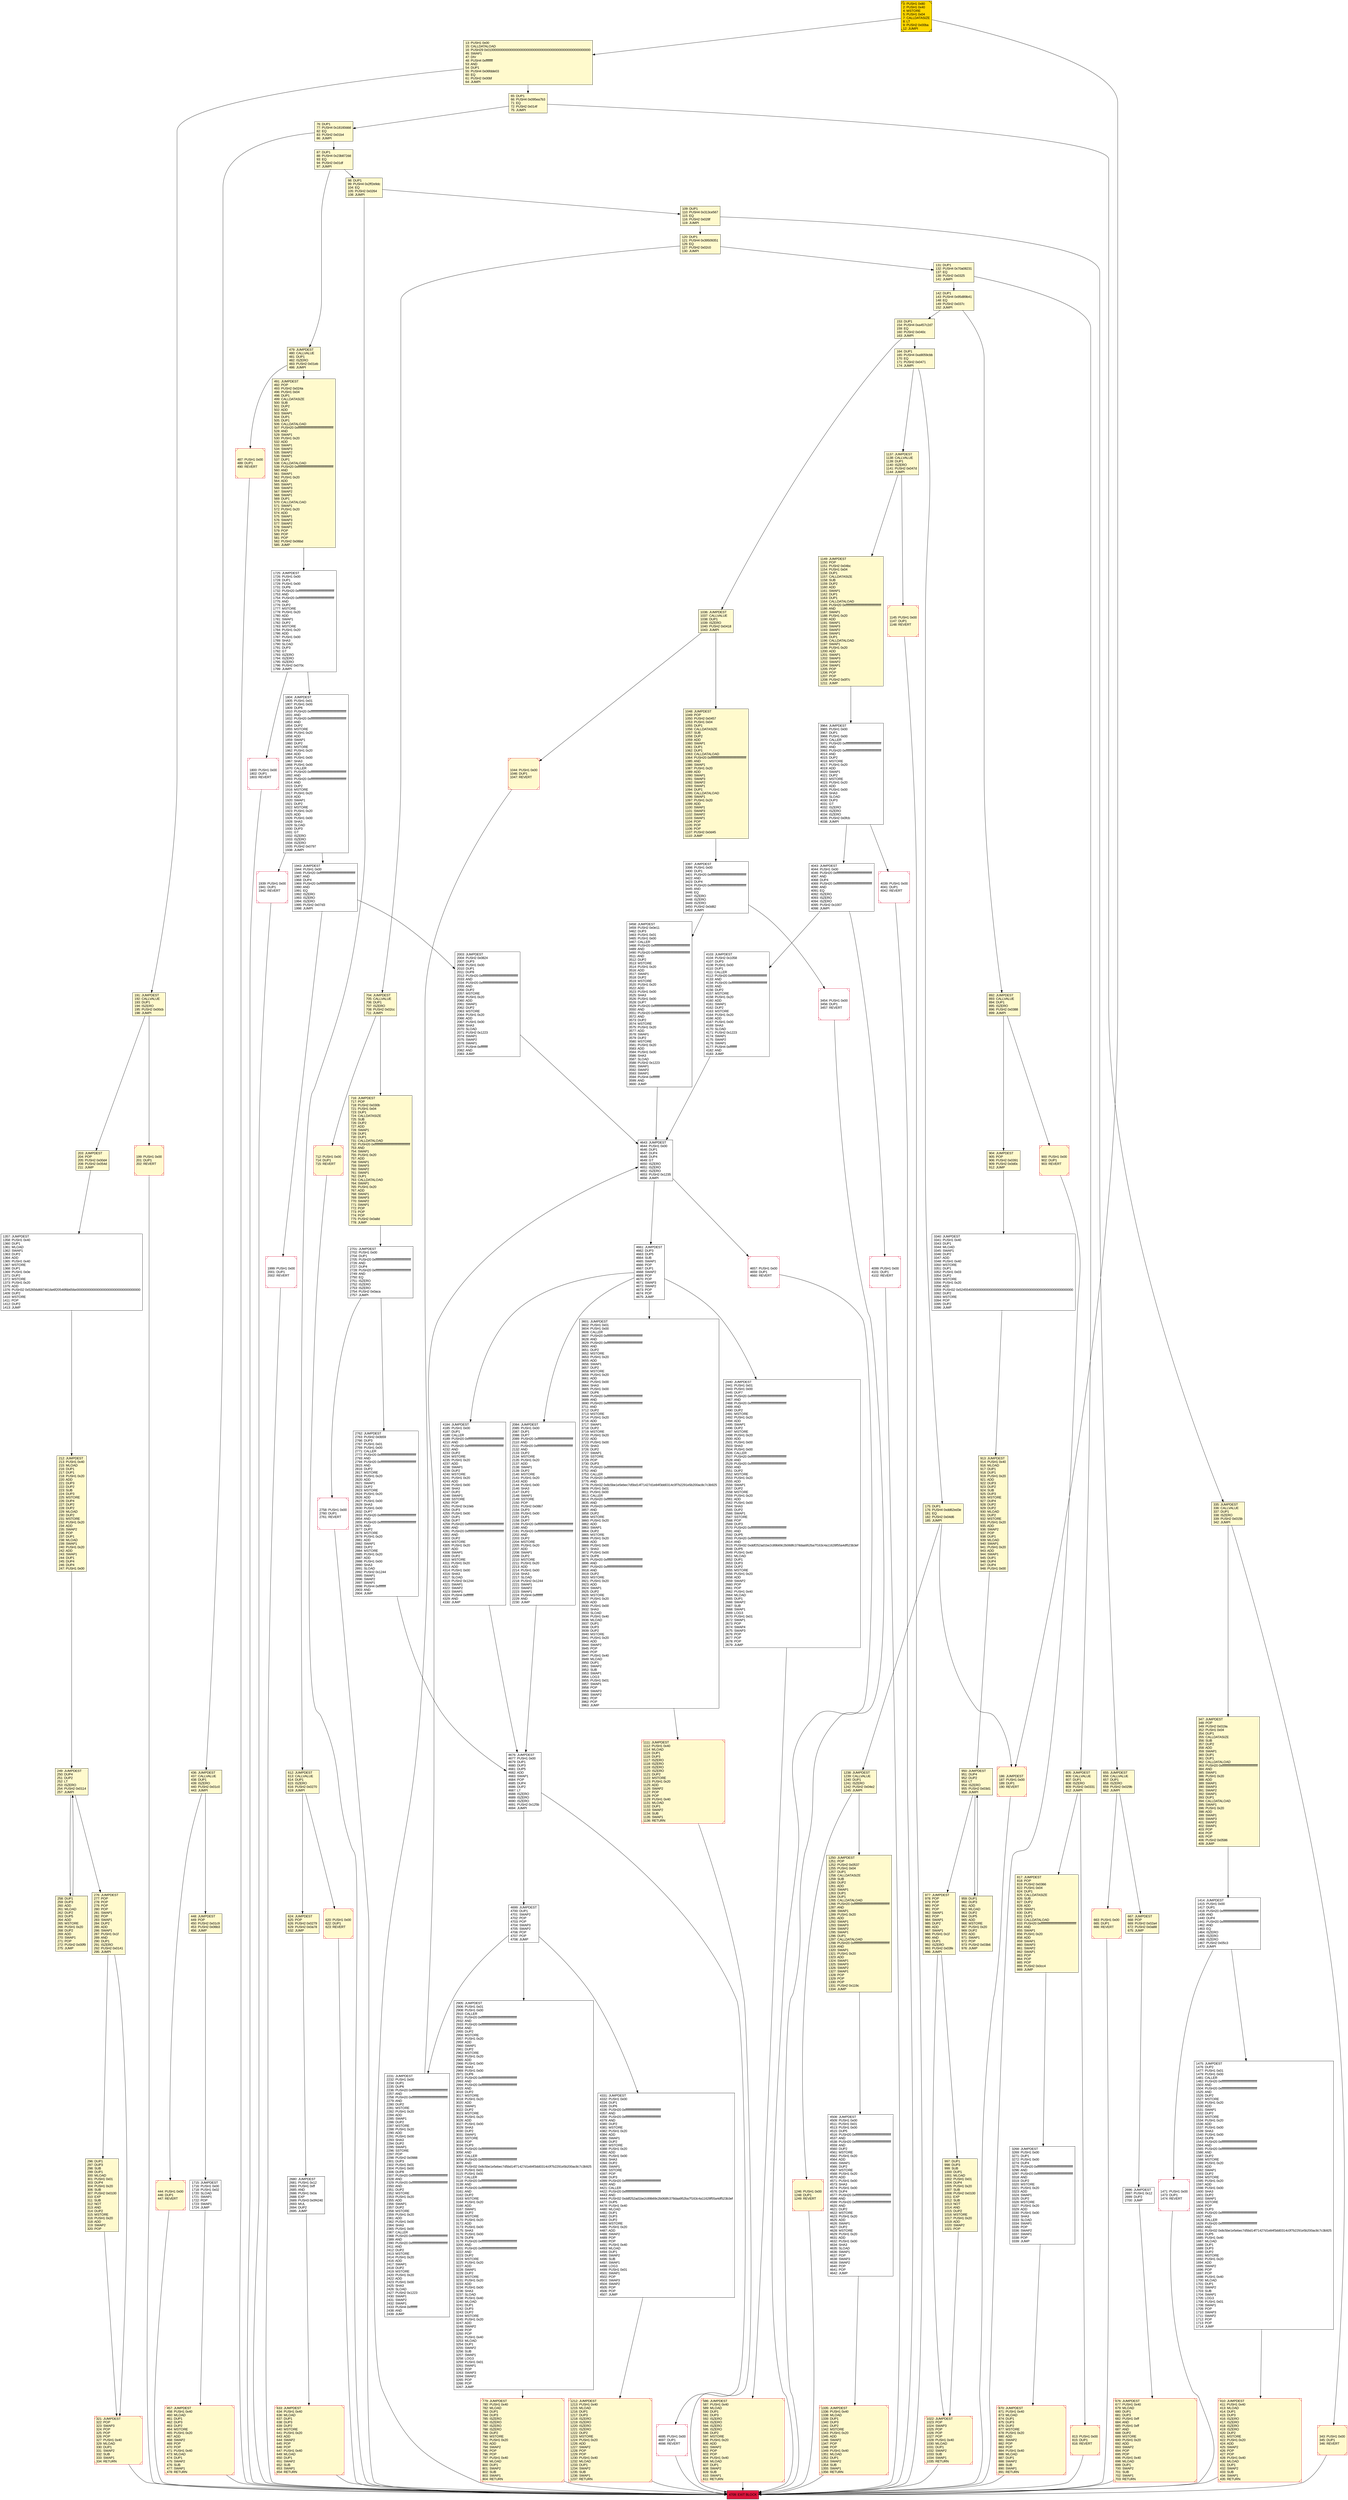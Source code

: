 digraph G {
bgcolor=transparent rankdir=UD;
node [shape=box style=filled color=black fillcolor=white fontname=arial fontcolor=black];
2696 [label="2696: JUMPDEST\l2697: PUSH1 0x12\l2699: DUP2\l2700: JUMP\l" ];
258 [label="258: DUP1\l259: DUP3\l260: ADD\l261: MLOAD\l262: DUP2\l263: DUP5\l264: ADD\l265: MSTORE\l266: PUSH1 0x20\l268: DUP2\l269: ADD\l270: SWAP1\l271: POP\l272: PUSH2 0x00f9\l275: JUMP\l" fillcolor=lemonchiffon ];
676 [label="676: JUMPDEST\l677: PUSH1 0x40\l679: MLOAD\l680: DUP1\l681: DUP3\l682: PUSH1 0xff\l684: AND\l685: PUSH1 0xff\l687: AND\l688: DUP2\l689: MSTORE\l690: PUSH1 0x20\l692: ADD\l693: SWAP2\l694: POP\l695: POP\l696: PUSH1 0x40\l698: MLOAD\l699: DUP1\l700: SWAP2\l701: SUB\l702: SWAP1\l703: RETURN\l" fillcolor=lemonchiffon shape=Msquare color=crimson ];
624 [label="624: JUMPDEST\l625: POP\l626: PUSH2 0x0279\l629: PUSH2 0x0a78\l632: JUMP\l" fillcolor=lemonchiffon ];
704 [label="704: JUMPDEST\l705: CALLVALUE\l706: DUP1\l707: ISZERO\l708: PUSH2 0x02cc\l711: JUMPI\l" fillcolor=lemonchiffon ];
959 [label="959: DUP1\l960: DUP3\l961: ADD\l962: MLOAD\l963: DUP2\l964: DUP5\l965: ADD\l966: MSTORE\l967: PUSH1 0x20\l969: DUP2\l970: ADD\l971: SWAP1\l972: POP\l973: PUSH2 0x03b6\l976: JUMP\l" fillcolor=lemonchiffon ];
977 [label="977: JUMPDEST\l978: POP\l979: POP\l980: POP\l981: POP\l982: SWAP1\l983: POP\l984: SWAP1\l985: DUP2\l986: ADD\l987: SWAP1\l988: PUSH1 0x1f\l990: AND\l991: DUP1\l992: ISZERO\l993: PUSH2 0x03fe\l996: JUMPI\l" fillcolor=lemonchiffon ];
4508 [label="4508: JUMPDEST\l4509: PUSH1 0x00\l4511: PUSH1 0x01\l4513: PUSH1 0x00\l4515: DUP5\l4516: PUSH20 0xffffffffffffffffffffffffffffffffffffffff\l4537: AND\l4538: PUSH20 0xffffffffffffffffffffffffffffffffffffffff\l4559: AND\l4560: DUP2\l4561: MSTORE\l4562: PUSH1 0x20\l4564: ADD\l4565: SWAP1\l4566: DUP2\l4567: MSTORE\l4568: PUSH1 0x20\l4570: ADD\l4571: PUSH1 0x00\l4573: SHA3\l4574: PUSH1 0x00\l4576: DUP4\l4577: PUSH20 0xffffffffffffffffffffffffffffffffffffffff\l4598: AND\l4599: PUSH20 0xffffffffffffffffffffffffffffffffffffffff\l4620: AND\l4621: DUP2\l4622: MSTORE\l4623: PUSH1 0x20\l4625: ADD\l4626: SWAP1\l4627: DUP2\l4628: MSTORE\l4629: PUSH1 0x20\l4631: ADD\l4632: PUSH1 0x00\l4634: SHA3\l4635: SLOAD\l4636: SWAP1\l4637: POP\l4638: SWAP3\l4639: SWAP2\l4640: POP\l4641: POP\l4642: JUMP\l" ];
444 [label="444: PUSH1 0x00\l446: DUP1\l447: REVERT\l" fillcolor=lemonchiffon shape=Msquare color=crimson ];
1471 [label="1471: PUSH1 0x00\l1473: DUP1\l1474: REVERT\l" shape=Msquare color=crimson ];
913 [label="913: JUMPDEST\l914: PUSH1 0x40\l916: MLOAD\l917: DUP1\l918: DUP1\l919: PUSH1 0x20\l921: ADD\l922: DUP3\l923: DUP2\l924: SUB\l925: DUP3\l926: MSTORE\l927: DUP4\l928: DUP2\l929: DUP2\l930: MLOAD\l931: DUP2\l932: MSTORE\l933: PUSH1 0x20\l935: ADD\l936: SWAP2\l937: POP\l938: DUP1\l939: MLOAD\l940: SWAP1\l941: PUSH1 0x20\l943: ADD\l944: SWAP1\l945: DUP1\l946: DUP4\l947: DUP4\l948: PUSH1 0x00\l" fillcolor=lemonchiffon ];
1943 [label="1943: JUMPDEST\l1944: PUSH1 0x00\l1946: PUSH20 0xffffffffffffffffffffffffffffffffffffffff\l1967: AND\l1968: DUP4\l1969: PUSH20 0xffffffffffffffffffffffffffffffffffffffff\l1990: AND\l1991: EQ\l1992: ISZERO\l1993: ISZERO\l1994: ISZERO\l1995: PUSH2 0x07d3\l1998: JUMPI\l" ];
296 [label="296: DUP1\l297: DUP3\l298: SUB\l299: DUP1\l300: MLOAD\l301: PUSH1 0x01\l303: DUP4\l304: PUSH1 0x20\l306: SUB\l307: PUSH2 0x0100\l310: EXP\l311: SUB\l312: NOT\l313: AND\l314: DUP2\l315: MSTORE\l316: PUSH1 0x20\l318: ADD\l319: SWAP2\l320: POP\l" fillcolor=lemonchiffon ];
900 [label="900: PUSH1 0x00\l902: DUP1\l903: REVERT\l" fillcolor=lemonchiffon shape=Msquare color=crimson ];
1048 [label="1048: JUMPDEST\l1049: POP\l1050: PUSH2 0x0457\l1053: PUSH1 0x04\l1055: DUP1\l1056: CALLDATASIZE\l1057: SUB\l1058: DUP2\l1059: ADD\l1060: SWAP1\l1061: DUP1\l1062: DUP1\l1063: CALLDATALOAD\l1064: PUSH20 0xffffffffffffffffffffffffffffffffffffffff\l1085: AND\l1086: SWAP1\l1087: PUSH1 0x20\l1089: ADD\l1090: SWAP1\l1091: SWAP3\l1092: SWAP2\l1093: SWAP1\l1094: DUP1\l1095: CALLDATALOAD\l1096: SWAP1\l1097: PUSH1 0x20\l1099: ADD\l1100: SWAP1\l1101: SWAP3\l1102: SWAP2\l1103: SWAP1\l1104: POP\l1105: POP\l1106: POP\l1107: PUSH2 0x0d45\l1110: JUMP\l" fillcolor=lemonchiffon ];
2440 [label="2440: JUMPDEST\l2441: PUSH1 0x01\l2443: PUSH1 0x00\l2445: DUP7\l2446: PUSH20 0xffffffffffffffffffffffffffffffffffffffff\l2467: AND\l2468: PUSH20 0xffffffffffffffffffffffffffffffffffffffff\l2489: AND\l2490: DUP2\l2491: MSTORE\l2492: PUSH1 0x20\l2494: ADD\l2495: SWAP1\l2496: DUP2\l2497: MSTORE\l2498: PUSH1 0x20\l2500: ADD\l2501: PUSH1 0x00\l2503: SHA3\l2504: PUSH1 0x00\l2506: CALLER\l2507: PUSH20 0xffffffffffffffffffffffffffffffffffffffff\l2528: AND\l2529: PUSH20 0xffffffffffffffffffffffffffffffffffffffff\l2550: AND\l2551: DUP2\l2552: MSTORE\l2553: PUSH1 0x20\l2555: ADD\l2556: SWAP1\l2557: DUP2\l2558: MSTORE\l2559: PUSH1 0x20\l2561: ADD\l2562: PUSH1 0x00\l2564: SHA3\l2565: DUP2\l2566: SWAP1\l2567: SSTORE\l2568: POP\l2569: DUP3\l2570: PUSH20 0xffffffffffffffffffffffffffffffffffffffff\l2591: AND\l2592: DUP5\l2593: PUSH20 0xffffffffffffffffffffffffffffffffffffffff\l2614: AND\l2615: PUSH32 0xddf252ad1be2c89b69c2b068fc378daa952ba7f163c4a11628f55a4df523b3ef\l2648: DUP5\l2649: PUSH1 0x40\l2651: MLOAD\l2652: DUP1\l2653: DUP3\l2654: DUP2\l2655: MSTORE\l2656: PUSH1 0x20\l2658: ADD\l2659: SWAP2\l2660: POP\l2661: POP\l2662: PUSH1 0x40\l2664: MLOAD\l2665: DUP1\l2666: SWAP2\l2667: SUB\l2668: SWAP1\l2669: LOG3\l2670: PUSH1 0x01\l2672: SWAP1\l2673: POP\l2674: SWAP4\l2675: SWAP3\l2676: POP\l2677: POP\l2678: POP\l2679: JUMP\l" ];
109 [label="109: DUP1\l110: PUSH4 0x313ce567\l115: EQ\l116: PUSH2 0x028f\l119: JUMPI\l" fillcolor=lemonchiffon ];
1939 [label="1939: PUSH1 0x00\l1941: DUP1\l1942: REVERT\l" shape=Msquare color=crimson ];
667 [label="667: JUMPDEST\l668: POP\l669: PUSH2 0x02a4\l672: PUSH2 0x0a88\l675: JUMP\l" fillcolor=lemonchiffon ];
4103 [label="4103: JUMPDEST\l4104: PUSH2 0x1058\l4107: DUP3\l4108: PUSH1 0x00\l4110: DUP1\l4111: CALLER\l4112: PUSH20 0xffffffffffffffffffffffffffffffffffffffff\l4133: AND\l4134: PUSH20 0xffffffffffffffffffffffffffffffffffffffff\l4155: AND\l4156: DUP2\l4157: MSTORE\l4158: PUSH1 0x20\l4160: ADD\l4161: SWAP1\l4162: DUP2\l4163: MSTORE\l4164: PUSH1 0x20\l4166: ADD\l4167: PUSH1 0x00\l4169: SHA3\l4170: SLOAD\l4171: PUSH2 0x1223\l4174: SWAP1\l4175: SWAP2\l4176: SWAP1\l4177: PUSH4 0xffffffff\l4182: AND\l4183: JUMP\l" ];
1414 [label="1414: JUMPDEST\l1415: PUSH1 0x00\l1417: DUP1\l1418: PUSH20 0xffffffffffffffffffffffffffffffffffffffff\l1439: AND\l1440: DUP4\l1441: PUSH20 0xffffffffffffffffffffffffffffffffffffffff\l1462: AND\l1463: EQ\l1464: ISZERO\l1465: ISZERO\l1466: ISZERO\l1467: PUSH2 0x05c3\l1470: JUMPI\l" ];
4331 [label="4331: JUMPDEST\l4332: PUSH1 0x00\l4334: DUP1\l4335: DUP6\l4336: PUSH20 0xffffffffffffffffffffffffffffffffffffffff\l4357: AND\l4358: PUSH20 0xffffffffffffffffffffffffffffffffffffffff\l4379: AND\l4380: DUP2\l4381: MSTORE\l4382: PUSH1 0x20\l4384: ADD\l4385: SWAP1\l4386: DUP2\l4387: MSTORE\l4388: PUSH1 0x20\l4390: ADD\l4391: PUSH1 0x00\l4393: SHA3\l4394: DUP2\l4395: SWAP1\l4396: SSTORE\l4397: POP\l4398: DUP3\l4399: PUSH20 0xffffffffffffffffffffffffffffffffffffffff\l4420: AND\l4421: CALLER\l4422: PUSH20 0xffffffffffffffffffffffffffffffffffffffff\l4443: AND\l4444: PUSH32 0xddf252ad1be2c89b69c2b068fc378daa952ba7f163c4a11628f55a4df523b3ef\l4477: DUP5\l4478: PUSH1 0x40\l4480: MLOAD\l4481: DUP1\l4482: DUP3\l4483: DUP2\l4484: MSTORE\l4485: PUSH1 0x20\l4487: ADD\l4488: SWAP2\l4489: POP\l4490: POP\l4491: PUSH1 0x40\l4493: MLOAD\l4494: DUP1\l4495: SWAP2\l4496: SUB\l4497: SWAP1\l4498: LOG3\l4499: PUSH1 0x01\l4501: SWAP1\l4502: POP\l4503: SWAP3\l4504: SWAP2\l4505: POP\l4506: POP\l4507: JUMP\l" ];
663 [label="663: PUSH1 0x00\l665: DUP1\l666: REVERT\l" fillcolor=lemonchiffon shape=Msquare color=crimson ];
4699 [label="4699: JUMPDEST\l4700: DUP1\l4701: SWAP2\l4702: POP\l4703: POP\l4704: SWAP3\l4705: SWAP2\l4706: POP\l4707: POP\l4708: JUMP\l" ];
779 [label="779: JUMPDEST\l780: PUSH1 0x40\l782: MLOAD\l783: DUP1\l784: DUP3\l785: ISZERO\l786: ISZERO\l787: ISZERO\l788: ISZERO\l789: DUP2\l790: MSTORE\l791: PUSH1 0x20\l793: ADD\l794: SWAP2\l795: POP\l796: POP\l797: PUSH1 0x40\l799: MLOAD\l800: DUP1\l801: SWAP2\l802: SUB\l803: SWAP1\l804: RETURN\l" fillcolor=lemonchiffon shape=Msquare color=crimson ];
191 [label="191: JUMPDEST\l192: CALLVALUE\l193: DUP1\l194: ISZERO\l195: PUSH2 0x00cb\l198: JUMPI\l" fillcolor=lemonchiffon ];
3458 [label="3458: JUMPDEST\l3459: PUSH2 0x0e11\l3462: DUP3\l3463: PUSH1 0x01\l3465: PUSH1 0x00\l3467: CALLER\l3468: PUSH20 0xffffffffffffffffffffffffffffffffffffffff\l3489: AND\l3490: PUSH20 0xffffffffffffffffffffffffffffffffffffffff\l3511: AND\l3512: DUP2\l3513: MSTORE\l3514: PUSH1 0x20\l3516: ADD\l3517: SWAP1\l3518: DUP2\l3519: MSTORE\l3520: PUSH1 0x20\l3522: ADD\l3523: PUSH1 0x00\l3525: SHA3\l3526: PUSH1 0x00\l3528: DUP7\l3529: PUSH20 0xffffffffffffffffffffffffffffffffffffffff\l3550: AND\l3551: PUSH20 0xffffffffffffffffffffffffffffffffffffffff\l3572: AND\l3573: DUP2\l3574: MSTORE\l3575: PUSH1 0x20\l3577: ADD\l3578: SWAP1\l3579: DUP2\l3580: MSTORE\l3581: PUSH1 0x20\l3583: ADD\l3584: PUSH1 0x00\l3586: SHA3\l3587: SLOAD\l3588: PUSH2 0x1223\l3591: SWAP1\l3592: SWAP2\l3593: SWAP1\l3594: PUSH4 0xffffffff\l3599: AND\l3600: JUMP\l" ];
4661 [label="4661: JUMPDEST\l4662: DUP3\l4663: DUP5\l4664: SUB\l4665: SWAP1\l4666: POP\l4667: DUP1\l4668: SWAP2\l4669: POP\l4670: POP\l4671: SWAP3\l4672: SWAP2\l4673: POP\l4674: POP\l4675: JUMP\l" ];
276 [label="276: JUMPDEST\l277: POP\l278: POP\l279: POP\l280: POP\l281: SWAP1\l282: POP\l283: SWAP1\l284: DUP2\l285: ADD\l286: SWAP1\l287: PUSH1 0x1f\l289: AND\l290: DUP1\l291: ISZERO\l292: PUSH2 0x0141\l295: JUMPI\l" fillcolor=lemonchiffon ];
335 [label="335: JUMPDEST\l336: CALLVALUE\l337: DUP1\l338: ISZERO\l339: PUSH2 0x015b\l342: JUMPI\l" fillcolor=lemonchiffon ];
3340 [label="3340: JUMPDEST\l3341: PUSH1 0x40\l3343: DUP1\l3344: MLOAD\l3345: SWAP1\l3346: DUP2\l3347: ADD\l3348: PUSH1 0x40\l3350: MSTORE\l3351: DUP1\l3352: PUSH1 0x03\l3354: DUP2\l3355: MSTORE\l3356: PUSH1 0x20\l3358: ADD\l3359: PUSH32 0x5245540000000000000000000000000000000000000000000000000000000000\l3392: DUP2\l3393: MSTORE\l3394: POP\l3395: DUP2\l3396: JUMP\l" ];
1475 [label="1475: JUMPDEST\l1476: DUP2\l1477: PUSH1 0x01\l1479: PUSH1 0x00\l1481: CALLER\l1482: PUSH20 0xffffffffffffffffffffffffffffffffffffffff\l1503: AND\l1504: PUSH20 0xffffffffffffffffffffffffffffffffffffffff\l1525: AND\l1526: DUP2\l1527: MSTORE\l1528: PUSH1 0x20\l1530: ADD\l1531: SWAP1\l1532: DUP2\l1533: MSTORE\l1534: PUSH1 0x20\l1536: ADD\l1537: PUSH1 0x00\l1539: SHA3\l1540: PUSH1 0x00\l1542: DUP6\l1543: PUSH20 0xffffffffffffffffffffffffffffffffffffffff\l1564: AND\l1565: PUSH20 0xffffffffffffffffffffffffffffffffffffffff\l1586: AND\l1587: DUP2\l1588: MSTORE\l1589: PUSH1 0x20\l1591: ADD\l1592: SWAP1\l1593: DUP2\l1594: MSTORE\l1595: PUSH1 0x20\l1597: ADD\l1598: PUSH1 0x00\l1600: SHA3\l1601: DUP2\l1602: SWAP1\l1603: SSTORE\l1604: POP\l1605: DUP3\l1606: PUSH20 0xffffffffffffffffffffffffffffffffffffffff\l1627: AND\l1628: CALLER\l1629: PUSH20 0xffffffffffffffffffffffffffffffffffffffff\l1650: AND\l1651: PUSH32 0x8c5be1e5ebec7d5bd14f71427d1e84f3dd0314c0f7b2291e5b200ac8c7c3b925\l1684: DUP5\l1685: PUSH1 0x40\l1687: MLOAD\l1688: DUP1\l1689: DUP3\l1690: DUP2\l1691: MSTORE\l1692: PUSH1 0x20\l1694: ADD\l1695: SWAP2\l1696: POP\l1697: POP\l1698: PUSH1 0x40\l1700: MLOAD\l1701: DUP1\l1702: SWAP2\l1703: SUB\l1704: SWAP1\l1705: LOG3\l1706: PUSH1 0x01\l1708: SWAP1\l1709: POP\l1710: SWAP3\l1711: SWAP2\l1712: POP\l1713: POP\l1714: JUMP\l" ];
487 [label="487: PUSH1 0x00\l489: DUP1\l490: REVERT\l" fillcolor=lemonchiffon shape=Msquare color=crimson ];
1357 [label="1357: JUMPDEST\l1358: PUSH1 0x40\l1360: DUP1\l1361: MLOAD\l1362: SWAP1\l1363: DUP2\l1364: ADD\l1365: PUSH1 0x40\l1367: MSTORE\l1368: DUP1\l1369: PUSH1 0x0e\l1371: DUP2\l1372: MSTORE\l1373: PUSH1 0x20\l1375: ADD\l1376: PUSH32 0x52656d6974616e6f20546f6b656e000000000000000000000000000000000000\l1409: DUP2\l1410: MSTORE\l1411: POP\l1412: DUP2\l1413: JUMP\l" ];
1149 [label="1149: JUMPDEST\l1150: POP\l1151: PUSH2 0x04bc\l1154: PUSH1 0x04\l1156: DUP1\l1157: CALLDATASIZE\l1158: SUB\l1159: DUP2\l1160: ADD\l1161: SWAP1\l1162: DUP1\l1163: DUP1\l1164: CALLDATALOAD\l1165: PUSH20 0xffffffffffffffffffffffffffffffffffffffff\l1186: AND\l1187: SWAP1\l1188: PUSH1 0x20\l1190: ADD\l1191: SWAP1\l1192: SWAP3\l1193: SWAP2\l1194: SWAP1\l1195: DUP1\l1196: CALLDATALOAD\l1197: SWAP1\l1198: PUSH1 0x20\l1200: ADD\l1201: SWAP1\l1202: SWAP3\l1203: SWAP2\l1204: SWAP1\l1205: POP\l1206: POP\l1207: POP\l1208: PUSH2 0x0f7c\l1211: JUMP\l" fillcolor=lemonchiffon ];
448 [label="448: JUMPDEST\l449: POP\l450: PUSH2 0x01c9\l453: PUSH2 0x06b3\l456: JUMP\l" fillcolor=lemonchiffon ];
3268 [label="3268: JUMPDEST\l3269: PUSH1 0x00\l3271: DUP1\l3272: PUSH1 0x00\l3274: DUP4\l3275: PUSH20 0xffffffffffffffffffffffffffffffffffffffff\l3296: AND\l3297: PUSH20 0xffffffffffffffffffffffffffffffffffffffff\l3318: AND\l3319: DUP2\l3320: MSTORE\l3321: PUSH1 0x20\l3323: ADD\l3324: SWAP1\l3325: DUP2\l3326: MSTORE\l3327: PUSH1 0x20\l3329: ADD\l3330: PUSH1 0x00\l3332: SHA3\l3333: SLOAD\l3334: SWAP1\l3335: POP\l3336: SWAP2\l3337: SWAP1\l3338: POP\l3339: JUMP\l" ];
142 [label="142: DUP1\l143: PUSH4 0x95d89b41\l148: EQ\l149: PUSH2 0x037c\l152: JUMPI\l" fillcolor=lemonchiffon ];
76 [label="76: DUP1\l77: PUSH4 0x18160ddd\l82: EQ\l83: PUSH2 0x01b4\l86: JUMPI\l" fillcolor=lemonchiffon ];
3397 [label="3397: JUMPDEST\l3398: PUSH1 0x00\l3400: DUP1\l3401: PUSH20 0xffffffffffffffffffffffffffffffffffffffff\l3422: AND\l3423: DUP4\l3424: PUSH20 0xffffffffffffffffffffffffffffffffffffffff\l3445: AND\l3446: EQ\l3447: ISZERO\l3448: ISZERO\l3449: ISZERO\l3450: PUSH2 0x0d82\l3453: JUMPI\l" ];
212 [label="212: JUMPDEST\l213: PUSH1 0x40\l215: MLOAD\l216: DUP1\l217: DUP1\l218: PUSH1 0x20\l220: ADD\l221: DUP3\l222: DUP2\l223: SUB\l224: DUP3\l225: MSTORE\l226: DUP4\l227: DUP2\l228: DUP2\l229: MLOAD\l230: DUP2\l231: MSTORE\l232: PUSH1 0x20\l234: ADD\l235: SWAP2\l236: POP\l237: DUP1\l238: MLOAD\l239: SWAP1\l240: PUSH1 0x20\l242: ADD\l243: SWAP1\l244: DUP1\l245: DUP4\l246: DUP4\l247: PUSH1 0x00\l" fillcolor=lemonchiffon ];
4709 [label="4709: EXIT BLOCK\l" fillcolor=crimson ];
199 [label="199: PUSH1 0x00\l201: DUP1\l202: REVERT\l" fillcolor=lemonchiffon shape=Msquare color=crimson ];
1022 [label="1022: JUMPDEST\l1023: POP\l1024: SWAP3\l1025: POP\l1026: POP\l1027: POP\l1028: PUSH1 0x40\l1030: MLOAD\l1031: DUP1\l1032: SWAP2\l1033: SUB\l1034: SWAP1\l1035: RETURN\l" fillcolor=lemonchiffon shape=Msquare color=crimson ];
4039 [label="4039: PUSH1 0x00\l4041: DUP1\l4042: REVERT\l" shape=Msquare color=crimson ];
2758 [label="2758: PUSH1 0x00\l2760: DUP1\l2761: REVERT\l" shape=Msquare color=crimson ];
712 [label="712: PUSH1 0x00\l714: DUP1\l715: REVERT\l" fillcolor=lemonchiffon shape=Msquare color=crimson ];
1111 [label="1111: JUMPDEST\l1112: PUSH1 0x40\l1114: MLOAD\l1115: DUP1\l1116: DUP3\l1117: ISZERO\l1118: ISZERO\l1119: ISZERO\l1120: ISZERO\l1121: DUP2\l1122: MSTORE\l1123: PUSH1 0x20\l1125: ADD\l1126: SWAP2\l1127: POP\l1128: POP\l1129: PUSH1 0x40\l1131: MLOAD\l1132: DUP1\l1133: SWAP2\l1134: SUB\l1135: SWAP1\l1136: RETURN\l" fillcolor=lemonchiffon shape=Msquare color=crimson ];
436 [label="436: JUMPDEST\l437: CALLVALUE\l438: DUP1\l439: ISZERO\l440: PUSH2 0x01c0\l443: JUMPI\l" fillcolor=lemonchiffon ];
1999 [label="1999: PUSH1 0x00\l2001: DUP1\l2002: REVERT\l" shape=Msquare color=crimson ];
1250 [label="1250: JUMPDEST\l1251: POP\l1252: PUSH2 0x0537\l1255: PUSH1 0x04\l1257: DUP1\l1258: CALLDATASIZE\l1259: SUB\l1260: DUP2\l1261: ADD\l1262: SWAP1\l1263: DUP1\l1264: DUP1\l1265: CALLDATALOAD\l1266: PUSH20 0xffffffffffffffffffffffffffffffffffffffff\l1287: AND\l1288: SWAP1\l1289: PUSH1 0x20\l1291: ADD\l1292: SWAP1\l1293: SWAP3\l1294: SWAP2\l1295: SWAP1\l1296: DUP1\l1297: CALLDATALOAD\l1298: PUSH20 0xffffffffffffffffffffffffffffffffffffffff\l1319: AND\l1320: SWAP1\l1321: PUSH1 0x20\l1323: ADD\l1324: SWAP1\l1325: SWAP3\l1326: SWAP2\l1327: SWAP1\l1328: POP\l1329: POP\l1330: POP\l1331: PUSH2 0x119c\l1334: JUMP\l" fillcolor=lemonchiffon ];
4643 [label="4643: JUMPDEST\l4644: PUSH1 0x00\l4646: DUP1\l4647: DUP4\l4648: DUP4\l4649: GT\l4650: ISZERO\l4651: ISZERO\l4652: ISZERO\l4653: PUSH2 0x1235\l4656: JUMPI\l" ];
153 [label="153: DUP1\l154: PUSH4 0xa457c2d7\l159: EQ\l160: PUSH2 0x040c\l163: JUMPI\l" fillcolor=lemonchiffon ];
586 [label="586: JUMPDEST\l587: PUSH1 0x40\l589: MLOAD\l590: DUP1\l591: DUP3\l592: ISZERO\l593: ISZERO\l594: ISZERO\l595: ISZERO\l596: DUP2\l597: MSTORE\l598: PUSH1 0x20\l600: ADD\l601: SWAP2\l602: POP\l603: POP\l604: PUSH1 0x40\l606: MLOAD\l607: DUP1\l608: SWAP2\l609: SUB\l610: SWAP1\l611: RETURN\l" fillcolor=lemonchiffon shape=Msquare color=crimson ];
457 [label="457: JUMPDEST\l458: PUSH1 0x40\l460: MLOAD\l461: DUP1\l462: DUP3\l463: DUP2\l464: MSTORE\l465: PUSH1 0x20\l467: ADD\l468: SWAP2\l469: POP\l470: POP\l471: PUSH1 0x40\l473: MLOAD\l474: DUP1\l475: SWAP2\l476: SUB\l477: SWAP1\l478: RETURN\l" fillcolor=lemonchiffon shape=Msquare color=crimson ];
1715 [label="1715: JUMPDEST\l1716: PUSH1 0x00\l1718: PUSH1 0x02\l1720: SLOAD\l1721: SWAP1\l1722: POP\l1723: SWAP1\l1724: JUMP\l" ];
203 [label="203: JUMPDEST\l204: POP\l205: PUSH2 0x00d4\l208: PUSH2 0x054d\l211: JUMP\l" fillcolor=lemonchiffon ];
1246 [label="1246: PUSH1 0x00\l1248: DUP1\l1249: REVERT\l" fillcolor=lemonchiffon shape=Msquare color=crimson ];
1212 [label="1212: JUMPDEST\l1213: PUSH1 0x40\l1215: MLOAD\l1216: DUP1\l1217: DUP3\l1218: ISZERO\l1219: ISZERO\l1220: ISZERO\l1221: ISZERO\l1222: DUP2\l1223: MSTORE\l1224: PUSH1 0x20\l1226: ADD\l1227: SWAP2\l1228: POP\l1229: POP\l1230: PUSH1 0x40\l1232: MLOAD\l1233: DUP1\l1234: SWAP2\l1235: SUB\l1236: SWAP1\l1237: RETURN\l" fillcolor=lemonchiffon shape=Msquare color=crimson ];
892 [label="892: JUMPDEST\l893: CALLVALUE\l894: DUP1\l895: ISZERO\l896: PUSH2 0x0388\l899: JUMPI\l" fillcolor=lemonchiffon ];
950 [label="950: JUMPDEST\l951: DUP4\l952: DUP2\l953: LT\l954: ISZERO\l955: PUSH2 0x03d1\l958: JUMPI\l" fillcolor=lemonchiffon ];
1335 [label="1335: JUMPDEST\l1336: PUSH1 0x40\l1338: MLOAD\l1339: DUP1\l1340: DUP3\l1341: DUP2\l1342: MSTORE\l1343: PUSH1 0x20\l1345: ADD\l1346: SWAP2\l1347: POP\l1348: POP\l1349: PUSH1 0x40\l1351: MLOAD\l1352: DUP1\l1353: SWAP2\l1354: SUB\l1355: SWAP1\l1356: RETURN\l" fillcolor=lemonchiffon shape=Msquare color=crimson ];
479 [label="479: JUMPDEST\l480: CALLVALUE\l481: DUP1\l482: ISZERO\l483: PUSH2 0x01eb\l486: JUMPI\l" fillcolor=lemonchiffon ];
813 [label="813: PUSH1 0x00\l815: DUP1\l816: REVERT\l" fillcolor=lemonchiffon shape=Msquare color=crimson ];
4657 [label="4657: PUSH1 0x00\l4659: DUP1\l4660: REVERT\l" shape=Msquare color=crimson ];
175 [label="175: DUP1\l176: PUSH4 0xdd62ed3e\l181: EQ\l182: PUSH2 0x04d6\l185: JUMPI\l" fillcolor=lemonchiffon ];
2084 [label="2084: JUMPDEST\l2085: PUSH1 0x00\l2087: DUP1\l2088: DUP7\l2089: PUSH20 0xffffffffffffffffffffffffffffffffffffffff\l2110: AND\l2111: PUSH20 0xffffffffffffffffffffffffffffffffffffffff\l2132: AND\l2133: DUP2\l2134: MSTORE\l2135: PUSH1 0x20\l2137: ADD\l2138: SWAP1\l2139: DUP2\l2140: MSTORE\l2141: PUSH1 0x20\l2143: ADD\l2144: PUSH1 0x00\l2146: SHA3\l2147: DUP2\l2148: SWAP1\l2149: SSTORE\l2150: POP\l2151: PUSH2 0x08b7\l2154: DUP3\l2155: PUSH1 0x00\l2157: DUP1\l2158: DUP7\l2159: PUSH20 0xffffffffffffffffffffffffffffffffffffffff\l2180: AND\l2181: PUSH20 0xffffffffffffffffffffffffffffffffffffffff\l2202: AND\l2203: DUP2\l2204: MSTORE\l2205: PUSH1 0x20\l2207: ADD\l2208: SWAP1\l2209: DUP2\l2210: MSTORE\l2211: PUSH1 0x20\l2213: ADD\l2214: PUSH1 0x00\l2216: SHA3\l2217: SLOAD\l2218: PUSH2 0x1244\l2221: SWAP1\l2222: SWAP2\l2223: SWAP1\l2224: PUSH4 0xffffffff\l2229: AND\l2230: JUMP\l" ];
2680 [label="2680: JUMPDEST\l2681: PUSH1 0x12\l2683: PUSH1 0xff\l2685: AND\l2686: PUSH1 0x0a\l2688: EXP\l2689: PUSH3 0x0f4240\l2693: MUL\l2694: DUP2\l2695: JUMP\l" ];
2905 [label="2905: JUMPDEST\l2906: PUSH1 0x01\l2908: PUSH1 0x00\l2910: CALLER\l2911: PUSH20 0xffffffffffffffffffffffffffffffffffffffff\l2932: AND\l2933: PUSH20 0xffffffffffffffffffffffffffffffffffffffff\l2954: AND\l2955: DUP2\l2956: MSTORE\l2957: PUSH1 0x20\l2959: ADD\l2960: SWAP1\l2961: DUP2\l2962: MSTORE\l2963: PUSH1 0x20\l2965: ADD\l2966: PUSH1 0x00\l2968: SHA3\l2969: PUSH1 0x00\l2971: DUP6\l2972: PUSH20 0xffffffffffffffffffffffffffffffffffffffff\l2993: AND\l2994: PUSH20 0xffffffffffffffffffffffffffffffffffffffff\l3015: AND\l3016: DUP2\l3017: MSTORE\l3018: PUSH1 0x20\l3020: ADD\l3021: SWAP1\l3022: DUP2\l3023: MSTORE\l3024: PUSH1 0x20\l3026: ADD\l3027: PUSH1 0x00\l3029: SHA3\l3030: DUP2\l3031: SWAP1\l3032: SSTORE\l3033: POP\l3034: DUP3\l3035: PUSH20 0xffffffffffffffffffffffffffffffffffffffff\l3056: AND\l3057: CALLER\l3058: PUSH20 0xffffffffffffffffffffffffffffffffffffffff\l3079: AND\l3080: PUSH32 0x8c5be1e5ebec7d5bd14f71427d1e84f3dd0314c0f7b2291e5b200ac8c7c3b925\l3113: PUSH1 0x01\l3115: PUSH1 0x00\l3117: CALLER\l3118: PUSH20 0xffffffffffffffffffffffffffffffffffffffff\l3139: AND\l3140: PUSH20 0xffffffffffffffffffffffffffffffffffffffff\l3161: AND\l3162: DUP2\l3163: MSTORE\l3164: PUSH1 0x20\l3166: ADD\l3167: SWAP1\l3168: DUP2\l3169: MSTORE\l3170: PUSH1 0x20\l3172: ADD\l3173: PUSH1 0x00\l3175: SHA3\l3176: PUSH1 0x00\l3178: DUP8\l3179: PUSH20 0xffffffffffffffffffffffffffffffffffffffff\l3200: AND\l3201: PUSH20 0xffffffffffffffffffffffffffffffffffffffff\l3222: AND\l3223: DUP2\l3224: MSTORE\l3225: PUSH1 0x20\l3227: ADD\l3228: SWAP1\l3229: DUP2\l3230: MSTORE\l3231: PUSH1 0x20\l3233: ADD\l3234: PUSH1 0x00\l3236: SHA3\l3237: SLOAD\l3238: PUSH1 0x40\l3240: MLOAD\l3241: DUP1\l3242: DUP3\l3243: DUP2\l3244: MSTORE\l3245: PUSH1 0x20\l3247: ADD\l3248: SWAP2\l3249: POP\l3250: POP\l3251: PUSH1 0x40\l3253: MLOAD\l3254: DUP1\l3255: SWAP2\l3256: SUB\l3257: SWAP1\l3258: LOG3\l3259: PUSH1 0x01\l3261: SWAP1\l3262: POP\l3263: SWAP3\l3264: SWAP2\l3265: POP\l3266: POP\l3267: JUMP\l" ];
4184 [label="4184: JUMPDEST\l4185: PUSH1 0x00\l4187: DUP1\l4188: CALLER\l4189: PUSH20 0xffffffffffffffffffffffffffffffffffffffff\l4210: AND\l4211: PUSH20 0xffffffffffffffffffffffffffffffffffffffff\l4232: AND\l4233: DUP2\l4234: MSTORE\l4235: PUSH1 0x20\l4237: ADD\l4238: SWAP1\l4239: DUP2\l4240: MSTORE\l4241: PUSH1 0x20\l4243: ADD\l4244: PUSH1 0x00\l4246: SHA3\l4247: DUP2\l4248: SWAP1\l4249: SSTORE\l4250: POP\l4251: PUSH2 0x10eb\l4254: DUP3\l4255: PUSH1 0x00\l4257: DUP1\l4258: DUP7\l4259: PUSH20 0xffffffffffffffffffffffffffffffffffffffff\l4280: AND\l4281: PUSH20 0xffffffffffffffffffffffffffffffffffffffff\l4302: AND\l4303: DUP2\l4304: MSTORE\l4305: PUSH1 0x20\l4307: ADD\l4308: SWAP1\l4309: DUP2\l4310: MSTORE\l4311: PUSH1 0x20\l4313: ADD\l4314: PUSH1 0x00\l4316: SHA3\l4317: SLOAD\l4318: PUSH2 0x1244\l4321: SWAP1\l4322: SWAP2\l4323: SWAP1\l4324: PUSH4 0xffffffff\l4329: AND\l4330: JUMP\l" ];
164 [label="164: DUP1\l165: PUSH4 0xa9059cbb\l170: EQ\l171: PUSH2 0x0471\l174: JUMPI\l" fillcolor=lemonchiffon ];
2762 [label="2762: JUMPDEST\l2763: PUSH2 0x0b59\l2766: DUP3\l2767: PUSH1 0x01\l2769: PUSH1 0x00\l2771: CALLER\l2772: PUSH20 0xffffffffffffffffffffffffffffffffffffffff\l2793: AND\l2794: PUSH20 0xffffffffffffffffffffffffffffffffffffffff\l2815: AND\l2816: DUP2\l2817: MSTORE\l2818: PUSH1 0x20\l2820: ADD\l2821: SWAP1\l2822: DUP2\l2823: MSTORE\l2824: PUSH1 0x20\l2826: ADD\l2827: PUSH1 0x00\l2829: SHA3\l2830: PUSH1 0x00\l2832: DUP7\l2833: PUSH20 0xffffffffffffffffffffffffffffffffffffffff\l2854: AND\l2855: PUSH20 0xffffffffffffffffffffffffffffffffffffffff\l2876: AND\l2877: DUP2\l2878: MSTORE\l2879: PUSH1 0x20\l2881: ADD\l2882: SWAP1\l2883: DUP2\l2884: MSTORE\l2885: PUSH1 0x20\l2887: ADD\l2888: PUSH1 0x00\l2890: SHA3\l2891: SLOAD\l2892: PUSH2 0x1244\l2895: SWAP1\l2896: SWAP2\l2897: SWAP1\l2898: PUSH4 0xffffffff\l2903: AND\l2904: JUMP\l" ];
131 [label="131: DUP1\l132: PUSH4 0x70a08231\l137: EQ\l138: PUSH2 0x0325\l141: JUMPI\l" fillcolor=lemonchiffon ];
4099 [label="4099: PUSH1 0x00\l4101: DUP1\l4102: REVERT\l" shape=Msquare color=crimson ];
65 [label="65: DUP1\l66: PUSH4 0x095ea7b3\l71: EQ\l72: PUSH2 0x014f\l75: JUMPI\l" fillcolor=lemonchiffon ];
410 [label="410: JUMPDEST\l411: PUSH1 0x40\l413: MLOAD\l414: DUP1\l415: DUP3\l416: ISZERO\l417: ISZERO\l418: ISZERO\l419: ISZERO\l420: DUP2\l421: MSTORE\l422: PUSH1 0x20\l424: ADD\l425: SWAP2\l426: POP\l427: POP\l428: PUSH1 0x40\l430: MLOAD\l431: DUP1\l432: SWAP2\l433: SUB\l434: SWAP1\l435: RETURN\l" fillcolor=lemonchiffon shape=Msquare color=crimson ];
1800 [label="1800: PUSH1 0x00\l1802: DUP1\l1803: REVERT\l" shape=Msquare color=crimson ];
0 [label="0: PUSH1 0x80\l2: PUSH1 0x40\l4: MSTORE\l5: PUSH1 0x04\l7: CALLDATASIZE\l8: LT\l9: PUSH2 0x00ba\l12: JUMPI\l" fillcolor=lemonchiffon shape=Msquare fillcolor=gold ];
249 [label="249: JUMPDEST\l250: DUP4\l251: DUP2\l252: LT\l253: ISZERO\l254: PUSH2 0x0114\l257: JUMPI\l" fillcolor=lemonchiffon ];
13 [label="13: PUSH1 0x00\l15: CALLDATALOAD\l16: PUSH29 0x0100000000000000000000000000000000000000000000000000000000\l46: SWAP1\l47: DIV\l48: PUSH4 0xffffffff\l53: AND\l54: DUP1\l55: PUSH4 0x06fdde03\l60: EQ\l61: PUSH2 0x00bf\l64: JUMPI\l" fillcolor=lemonchiffon ];
1044 [label="1044: PUSH1 0x00\l1046: DUP1\l1047: REVERT\l" fillcolor=lemonchiffon shape=Msquare color=crimson ];
2003 [label="2003: JUMPDEST\l2004: PUSH2 0x0824\l2007: DUP3\l2008: PUSH1 0x00\l2010: DUP1\l2011: DUP8\l2012: PUSH20 0xffffffffffffffffffffffffffffffffffffffff\l2033: AND\l2034: PUSH20 0xffffffffffffffffffffffffffffffffffffffff\l2055: AND\l2056: DUP2\l2057: MSTORE\l2058: PUSH1 0x20\l2060: ADD\l2061: SWAP1\l2062: DUP2\l2063: MSTORE\l2064: PUSH1 0x20\l2066: ADD\l2067: PUSH1 0x00\l2069: SHA3\l2070: SLOAD\l2071: PUSH2 0x1223\l2074: SWAP1\l2075: SWAP2\l2076: SWAP1\l2077: PUSH4 0xffffffff\l2082: AND\l2083: JUMP\l" ];
98 [label="98: DUP1\l99: PUSH4 0x2ff2e9dc\l104: EQ\l105: PUSH2 0x0264\l108: JUMPI\l" fillcolor=lemonchiffon ];
1725 [label="1725: JUMPDEST\l1726: PUSH1 0x00\l1728: DUP1\l1729: PUSH1 0x00\l1731: DUP6\l1732: PUSH20 0xffffffffffffffffffffffffffffffffffffffff\l1753: AND\l1754: PUSH20 0xffffffffffffffffffffffffffffffffffffffff\l1775: AND\l1776: DUP2\l1777: MSTORE\l1778: PUSH1 0x20\l1780: ADD\l1781: SWAP1\l1782: DUP2\l1783: MSTORE\l1784: PUSH1 0x20\l1786: ADD\l1787: PUSH1 0x00\l1789: SHA3\l1790: SLOAD\l1791: DUP3\l1792: GT\l1793: ISZERO\l1794: ISZERO\l1795: ISZERO\l1796: PUSH2 0x070c\l1799: JUMPI\l" ];
186 [label="186: JUMPDEST\l187: PUSH1 0x00\l189: DUP1\l190: REVERT\l" fillcolor=lemonchiffon shape=Msquare color=crimson ];
120 [label="120: DUP1\l121: PUSH4 0x39509351\l126: EQ\l127: PUSH2 0x02c0\l130: JUMPI\l" fillcolor=lemonchiffon ];
87 [label="87: DUP1\l88: PUSH4 0x23b872dd\l93: EQ\l94: PUSH2 0x01df\l97: JUMPI\l" fillcolor=lemonchiffon ];
633 [label="633: JUMPDEST\l634: PUSH1 0x40\l636: MLOAD\l637: DUP1\l638: DUP3\l639: DUP2\l640: MSTORE\l641: PUSH1 0x20\l643: ADD\l644: SWAP2\l645: POP\l646: POP\l647: PUSH1 0x40\l649: MLOAD\l650: DUP1\l651: SWAP2\l652: SUB\l653: SWAP1\l654: RETURN\l" fillcolor=lemonchiffon shape=Msquare color=crimson ];
620 [label="620: PUSH1 0x00\l622: DUP1\l623: REVERT\l" fillcolor=lemonchiffon shape=Msquare color=crimson ];
3964 [label="3964: JUMPDEST\l3965: PUSH1 0x00\l3967: DUP1\l3968: PUSH1 0x00\l3970: CALLER\l3971: PUSH20 0xffffffffffffffffffffffffffffffffffffffff\l3992: AND\l3993: PUSH20 0xffffffffffffffffffffffffffffffffffffffff\l4014: AND\l4015: DUP2\l4016: MSTORE\l4017: PUSH1 0x20\l4019: ADD\l4020: SWAP1\l4021: DUP2\l4022: MSTORE\l4023: PUSH1 0x20\l4025: ADD\l4026: PUSH1 0x00\l4028: SHA3\l4029: SLOAD\l4030: DUP3\l4031: GT\l4032: ISZERO\l4033: ISZERO\l4034: ISZERO\l4035: PUSH2 0x0fcb\l4038: JUMPI\l" ];
1804 [label="1804: JUMPDEST\l1805: PUSH1 0x01\l1807: PUSH1 0x00\l1809: DUP6\l1810: PUSH20 0xffffffffffffffffffffffffffffffffffffffff\l1831: AND\l1832: PUSH20 0xffffffffffffffffffffffffffffffffffffffff\l1853: AND\l1854: DUP2\l1855: MSTORE\l1856: PUSH1 0x20\l1858: ADD\l1859: SWAP1\l1860: DUP2\l1861: MSTORE\l1862: PUSH1 0x20\l1864: ADD\l1865: PUSH1 0x00\l1867: SHA3\l1868: PUSH1 0x00\l1870: CALLER\l1871: PUSH20 0xffffffffffffffffffffffffffffffffffffffff\l1892: AND\l1893: PUSH20 0xffffffffffffffffffffffffffffffffffffffff\l1914: AND\l1915: DUP2\l1916: MSTORE\l1917: PUSH1 0x20\l1919: ADD\l1920: SWAP1\l1921: DUP2\l1922: MSTORE\l1923: PUSH1 0x20\l1925: ADD\l1926: PUSH1 0x00\l1928: SHA3\l1929: SLOAD\l1930: DUP3\l1931: GT\l1932: ISZERO\l1933: ISZERO\l1934: ISZERO\l1935: PUSH2 0x0797\l1938: JUMPI\l" ];
3601 [label="3601: JUMPDEST\l3602: PUSH1 0x01\l3604: PUSH1 0x00\l3606: CALLER\l3607: PUSH20 0xffffffffffffffffffffffffffffffffffffffff\l3628: AND\l3629: PUSH20 0xffffffffffffffffffffffffffffffffffffffff\l3650: AND\l3651: DUP2\l3652: MSTORE\l3653: PUSH1 0x20\l3655: ADD\l3656: SWAP1\l3657: DUP2\l3658: MSTORE\l3659: PUSH1 0x20\l3661: ADD\l3662: PUSH1 0x00\l3664: SHA3\l3665: PUSH1 0x00\l3667: DUP6\l3668: PUSH20 0xffffffffffffffffffffffffffffffffffffffff\l3689: AND\l3690: PUSH20 0xffffffffffffffffffffffffffffffffffffffff\l3711: AND\l3712: DUP2\l3713: MSTORE\l3714: PUSH1 0x20\l3716: ADD\l3717: SWAP1\l3718: DUP2\l3719: MSTORE\l3720: PUSH1 0x20\l3722: ADD\l3723: PUSH1 0x00\l3725: SHA3\l3726: DUP2\l3727: SWAP1\l3728: SSTORE\l3729: POP\l3730: DUP3\l3731: PUSH20 0xffffffffffffffffffffffffffffffffffffffff\l3752: AND\l3753: CALLER\l3754: PUSH20 0xffffffffffffffffffffffffffffffffffffffff\l3775: AND\l3776: PUSH32 0x8c5be1e5ebec7d5bd14f71427d1e84f3dd0314c0f7b2291e5b200ac8c7c3b925\l3809: PUSH1 0x01\l3811: PUSH1 0x00\l3813: CALLER\l3814: PUSH20 0xffffffffffffffffffffffffffffffffffffffff\l3835: AND\l3836: PUSH20 0xffffffffffffffffffffffffffffffffffffffff\l3857: AND\l3858: DUP2\l3859: MSTORE\l3860: PUSH1 0x20\l3862: ADD\l3863: SWAP1\l3864: DUP2\l3865: MSTORE\l3866: PUSH1 0x20\l3868: ADD\l3869: PUSH1 0x00\l3871: SHA3\l3872: PUSH1 0x00\l3874: DUP8\l3875: PUSH20 0xffffffffffffffffffffffffffffffffffffffff\l3896: AND\l3897: PUSH20 0xffffffffffffffffffffffffffffffffffffffff\l3918: AND\l3919: DUP2\l3920: MSTORE\l3921: PUSH1 0x20\l3923: ADD\l3924: SWAP1\l3925: DUP2\l3926: MSTORE\l3927: PUSH1 0x20\l3929: ADD\l3930: PUSH1 0x00\l3932: SHA3\l3933: SLOAD\l3934: PUSH1 0x40\l3936: MLOAD\l3937: DUP1\l3938: DUP3\l3939: DUP2\l3940: MSTORE\l3941: PUSH1 0x20\l3943: ADD\l3944: SWAP2\l3945: POP\l3946: POP\l3947: PUSH1 0x40\l3949: MLOAD\l3950: DUP1\l3951: SWAP2\l3952: SUB\l3953: SWAP1\l3954: LOG3\l3955: PUSH1 0x01\l3957: SWAP1\l3958: POP\l3959: SWAP3\l3960: SWAP2\l3961: POP\l3962: POP\l3963: JUMP\l" ];
347 [label="347: JUMPDEST\l348: POP\l349: PUSH2 0x019a\l352: PUSH1 0x04\l354: DUP1\l355: CALLDATASIZE\l356: SUB\l357: DUP2\l358: ADD\l359: SWAP1\l360: DUP1\l361: DUP1\l362: CALLDATALOAD\l363: PUSH20 0xffffffffffffffffffffffffffffffffffffffff\l384: AND\l385: SWAP1\l386: PUSH1 0x20\l388: ADD\l389: SWAP1\l390: SWAP3\l391: SWAP2\l392: SWAP1\l393: DUP1\l394: CALLDATALOAD\l395: SWAP1\l396: PUSH1 0x20\l398: ADD\l399: SWAP1\l400: SWAP3\l401: SWAP2\l402: SWAP1\l403: POP\l404: POP\l405: POP\l406: PUSH2 0x0586\l409: JUMP\l" fillcolor=lemonchiffon ];
870 [label="870: JUMPDEST\l871: PUSH1 0x40\l873: MLOAD\l874: DUP1\l875: DUP3\l876: DUP2\l877: MSTORE\l878: PUSH1 0x20\l880: ADD\l881: SWAP2\l882: POP\l883: POP\l884: PUSH1 0x40\l886: MLOAD\l887: DUP1\l888: SWAP2\l889: SUB\l890: SWAP1\l891: RETURN\l" fillcolor=lemonchiffon shape=Msquare color=crimson ];
2231 [label="2231: JUMPDEST\l2232: PUSH1 0x00\l2234: DUP1\l2235: DUP6\l2236: PUSH20 0xffffffffffffffffffffffffffffffffffffffff\l2257: AND\l2258: PUSH20 0xffffffffffffffffffffffffffffffffffffffff\l2279: AND\l2280: DUP2\l2281: MSTORE\l2282: PUSH1 0x20\l2284: ADD\l2285: SWAP1\l2286: DUP2\l2287: MSTORE\l2288: PUSH1 0x20\l2290: ADD\l2291: PUSH1 0x00\l2293: SHA3\l2294: DUP2\l2295: SWAP1\l2296: SSTORE\l2297: POP\l2298: PUSH2 0x0988\l2301: DUP3\l2302: PUSH1 0x01\l2304: PUSH1 0x00\l2306: DUP8\l2307: PUSH20 0xffffffffffffffffffffffffffffffffffffffff\l2328: AND\l2329: PUSH20 0xffffffffffffffffffffffffffffffffffffffff\l2350: AND\l2351: DUP2\l2352: MSTORE\l2353: PUSH1 0x20\l2355: ADD\l2356: SWAP1\l2357: DUP2\l2358: MSTORE\l2359: PUSH1 0x20\l2361: ADD\l2362: PUSH1 0x00\l2364: SHA3\l2365: PUSH1 0x00\l2367: CALLER\l2368: PUSH20 0xffffffffffffffffffffffffffffffffffffffff\l2389: AND\l2390: PUSH20 0xffffffffffffffffffffffffffffffffffffffff\l2411: AND\l2412: DUP2\l2413: MSTORE\l2414: PUSH1 0x20\l2416: ADD\l2417: SWAP1\l2418: DUP2\l2419: MSTORE\l2420: PUSH1 0x20\l2422: ADD\l2423: PUSH1 0x00\l2425: SHA3\l2426: SLOAD\l2427: PUSH2 0x1223\l2430: SWAP1\l2431: SWAP2\l2432: SWAP1\l2433: PUSH4 0xffffffff\l2438: AND\l2439: JUMP\l" ];
1145 [label="1145: PUSH1 0x00\l1147: DUP1\l1148: REVERT\l" fillcolor=lemonchiffon shape=Msquare color=crimson ];
321 [label="321: JUMPDEST\l322: POP\l323: SWAP3\l324: POP\l325: POP\l326: POP\l327: PUSH1 0x40\l329: MLOAD\l330: DUP1\l331: SWAP2\l332: SUB\l333: SWAP1\l334: RETURN\l" fillcolor=lemonchiffon shape=Msquare color=crimson ];
904 [label="904: JUMPDEST\l905: POP\l906: PUSH2 0x0391\l909: PUSH2 0x0d0c\l912: JUMP\l" fillcolor=lemonchiffon ];
3454 [label="3454: PUSH1 0x00\l3456: DUP1\l3457: REVERT\l" shape=Msquare color=crimson ];
2701 [label="2701: JUMPDEST\l2702: PUSH1 0x00\l2704: DUP1\l2705: PUSH20 0xffffffffffffffffffffffffffffffffffffffff\l2726: AND\l2727: DUP4\l2728: PUSH20 0xffffffffffffffffffffffffffffffffffffffff\l2749: AND\l2750: EQ\l2751: ISZERO\l2752: ISZERO\l2753: ISZERO\l2754: PUSH2 0x0aca\l2757: JUMPI\l" ];
491 [label="491: JUMPDEST\l492: POP\l493: PUSH2 0x024a\l496: PUSH1 0x04\l498: DUP1\l499: CALLDATASIZE\l500: SUB\l501: DUP2\l502: ADD\l503: SWAP1\l504: DUP1\l505: DUP1\l506: CALLDATALOAD\l507: PUSH20 0xffffffffffffffffffffffffffffffffffffffff\l528: AND\l529: SWAP1\l530: PUSH1 0x20\l532: ADD\l533: SWAP1\l534: SWAP3\l535: SWAP2\l536: SWAP1\l537: DUP1\l538: CALLDATALOAD\l539: PUSH20 0xffffffffffffffffffffffffffffffffffffffff\l560: AND\l561: SWAP1\l562: PUSH1 0x20\l564: ADD\l565: SWAP1\l566: SWAP3\l567: SWAP2\l568: SWAP1\l569: DUP1\l570: CALLDATALOAD\l571: SWAP1\l572: PUSH1 0x20\l574: ADD\l575: SWAP1\l576: SWAP3\l577: SWAP2\l578: SWAP1\l579: POP\l580: POP\l581: POP\l582: PUSH2 0x06bd\l585: JUMP\l" fillcolor=lemonchiffon ];
716 [label="716: JUMPDEST\l717: POP\l718: PUSH2 0x030b\l721: PUSH1 0x04\l723: DUP1\l724: CALLDATASIZE\l725: SUB\l726: DUP2\l727: ADD\l728: SWAP1\l729: DUP1\l730: DUP1\l731: CALLDATALOAD\l732: PUSH20 0xffffffffffffffffffffffffffffffffffffffff\l753: AND\l754: SWAP1\l755: PUSH1 0x20\l757: ADD\l758: SWAP1\l759: SWAP3\l760: SWAP2\l761: SWAP1\l762: DUP1\l763: CALLDATALOAD\l764: SWAP1\l765: PUSH1 0x20\l767: ADD\l768: SWAP1\l769: SWAP3\l770: SWAP2\l771: SWAP1\l772: POP\l773: POP\l774: POP\l775: PUSH2 0x0a8d\l778: JUMP\l" fillcolor=lemonchiffon ];
997 [label="997: DUP1\l998: DUP3\l999: SUB\l1000: DUP1\l1001: MLOAD\l1002: PUSH1 0x01\l1004: DUP4\l1005: PUSH1 0x20\l1007: SUB\l1008: PUSH2 0x0100\l1011: EXP\l1012: SUB\l1013: NOT\l1014: AND\l1015: DUP2\l1016: MSTORE\l1017: PUSH1 0x20\l1019: ADD\l1020: SWAP2\l1021: POP\l" fillcolor=lemonchiffon ];
612 [label="612: JUMPDEST\l613: CALLVALUE\l614: DUP1\l615: ISZERO\l616: PUSH2 0x0270\l619: JUMPI\l" fillcolor=lemonchiffon ];
1137 [label="1137: JUMPDEST\l1138: CALLVALUE\l1139: DUP1\l1140: ISZERO\l1141: PUSH2 0x047d\l1144: JUMPI\l" fillcolor=lemonchiffon ];
4676 [label="4676: JUMPDEST\l4677: PUSH1 0x00\l4679: DUP1\l4680: DUP3\l4681: DUP5\l4682: ADD\l4683: SWAP1\l4684: POP\l4685: DUP4\l4686: DUP2\l4687: LT\l4688: ISZERO\l4689: ISZERO\l4690: ISZERO\l4691: PUSH2 0x125b\l4694: JUMPI\l" ];
1238 [label="1238: JUMPDEST\l1239: CALLVALUE\l1240: DUP1\l1241: ISZERO\l1242: PUSH2 0x04e2\l1245: JUMPI\l" fillcolor=lemonchiffon ];
343 [label="343: PUSH1 0x00\l345: DUP1\l346: REVERT\l" fillcolor=lemonchiffon shape=Msquare color=crimson ];
4695 [label="4695: PUSH1 0x00\l4697: DUP1\l4698: REVERT\l" shape=Msquare color=crimson ];
655 [label="655: JUMPDEST\l656: CALLVALUE\l657: DUP1\l658: ISZERO\l659: PUSH2 0x029b\l662: JUMPI\l" fillcolor=lemonchiffon ];
4043 [label="4043: JUMPDEST\l4044: PUSH1 0x00\l4046: PUSH20 0xffffffffffffffffffffffffffffffffffffffff\l4067: AND\l4068: DUP4\l4069: PUSH20 0xffffffffffffffffffffffffffffffffffffffff\l4090: AND\l4091: EQ\l4092: ISZERO\l4093: ISZERO\l4094: ISZERO\l4095: PUSH2 0x1007\l4098: JUMPI\l" ];
805 [label="805: JUMPDEST\l806: CALLVALUE\l807: DUP1\l808: ISZERO\l809: PUSH2 0x0331\l812: JUMPI\l" fillcolor=lemonchiffon ];
1036 [label="1036: JUMPDEST\l1037: CALLVALUE\l1038: DUP1\l1039: ISZERO\l1040: PUSH2 0x0418\l1043: JUMPI\l" fillcolor=lemonchiffon ];
817 [label="817: JUMPDEST\l818: POP\l819: PUSH2 0x0366\l822: PUSH1 0x04\l824: DUP1\l825: CALLDATASIZE\l826: SUB\l827: DUP2\l828: ADD\l829: SWAP1\l830: DUP1\l831: DUP1\l832: CALLDATALOAD\l833: PUSH20 0xffffffffffffffffffffffffffffffffffffffff\l854: AND\l855: SWAP1\l856: PUSH1 0x20\l858: ADD\l859: SWAP1\l860: SWAP3\l861: SWAP2\l862: SWAP1\l863: POP\l864: POP\l865: POP\l866: PUSH2 0x0cc4\l869: JUMP\l" fillcolor=lemonchiffon ];
1715 -> 457;
2758 -> 4709;
199 -> 4709;
1022 -> 4709;
4039 -> 4709;
4699 -> 4331;
4676 -> 4695;
805 -> 817;
164 -> 175;
1999 -> 4709;
712 -> 4709;
716 -> 2701;
1111 -> 4709;
2696 -> 676;
0 -> 186;
586 -> 4709;
13 -> 65;
1725 -> 1800;
1246 -> 4709;
4661 -> 2440;
0 -> 13;
276 -> 296;
457 -> 4709;
612 -> 620;
487 -> 4709;
436 -> 448;
142 -> 153;
175 -> 186;
1414 -> 1471;
1357 -> 212;
448 -> 1715;
667 -> 2696;
76 -> 436;
203 -> 1357;
1137 -> 1145;
3964 -> 4043;
87 -> 479;
900 -> 4709;
191 -> 203;
1048 -> 3397;
1036 -> 1044;
1943 -> 1999;
2680 -> 633;
98 -> 612;
2440 -> 586;
779 -> 4709;
4643 -> 4661;
663 -> 4709;
3458 -> 4643;
4043 -> 4099;
1939 -> 4709;
131 -> 805;
3397 -> 3458;
892 -> 904;
491 -> 1725;
4103 -> 4643;
191 -> 199;
120 -> 131;
3340 -> 913;
175 -> 1238;
479 -> 491;
4184 -> 4676;
2084 -> 4676;
2762 -> 4676;
1725 -> 1804;
164 -> 1137;
436 -> 444;
87 -> 98;
676 -> 4709;
805 -> 813;
1250 -> 4508;
1414 -> 1475;
444 -> 4709;
1471 -> 4709;
704 -> 712;
977 -> 1022;
2701 -> 2762;
3268 -> 870;
2701 -> 2758;
1149 -> 3964;
13 -> 191;
997 -> 1022;
624 -> 2680;
1238 -> 1246;
153 -> 1036;
98 -> 109;
249 -> 276;
950 -> 959;
959 -> 950;
343 -> 4709;
4695 -> 4709;
335 -> 347;
1943 -> 2003;
76 -> 87;
904 -> 3340;
1238 -> 1250;
950 -> 977;
4508 -> 1335;
892 -> 900;
913 -> 950;
1137 -> 1149;
4661 -> 2084;
4661 -> 4184;
620 -> 4709;
3964 -> 4039;
2905 -> 779;
4699 -> 2905;
817 -> 3268;
633 -> 4709;
870 -> 4709;
4331 -> 1212;
335 -> 343;
3601 -> 1111;
2231 -> 4643;
3454 -> 4709;
249 -> 258;
258 -> 249;
321 -> 4709;
1145 -> 4709;
3397 -> 3454;
655 -> 663;
410 -> 4709;
655 -> 667;
4043 -> 4103;
4676 -> 4699;
4099 -> 4709;
212 -> 249;
479 -> 487;
1800 -> 4709;
1044 -> 4709;
120 -> 704;
142 -> 892;
109 -> 655;
2003 -> 4643;
1036 -> 1048;
186 -> 4709;
347 -> 1414;
4699 -> 2231;
1335 -> 4709;
1804 -> 1939;
1212 -> 4709;
65 -> 335;
1475 -> 410;
276 -> 321;
813 -> 4709;
4661 -> 3601;
109 -> 120;
153 -> 164;
1804 -> 1943;
131 -> 142;
977 -> 997;
4657 -> 4709;
704 -> 716;
296 -> 321;
65 -> 76;
612 -> 624;
4643 -> 4657;
}